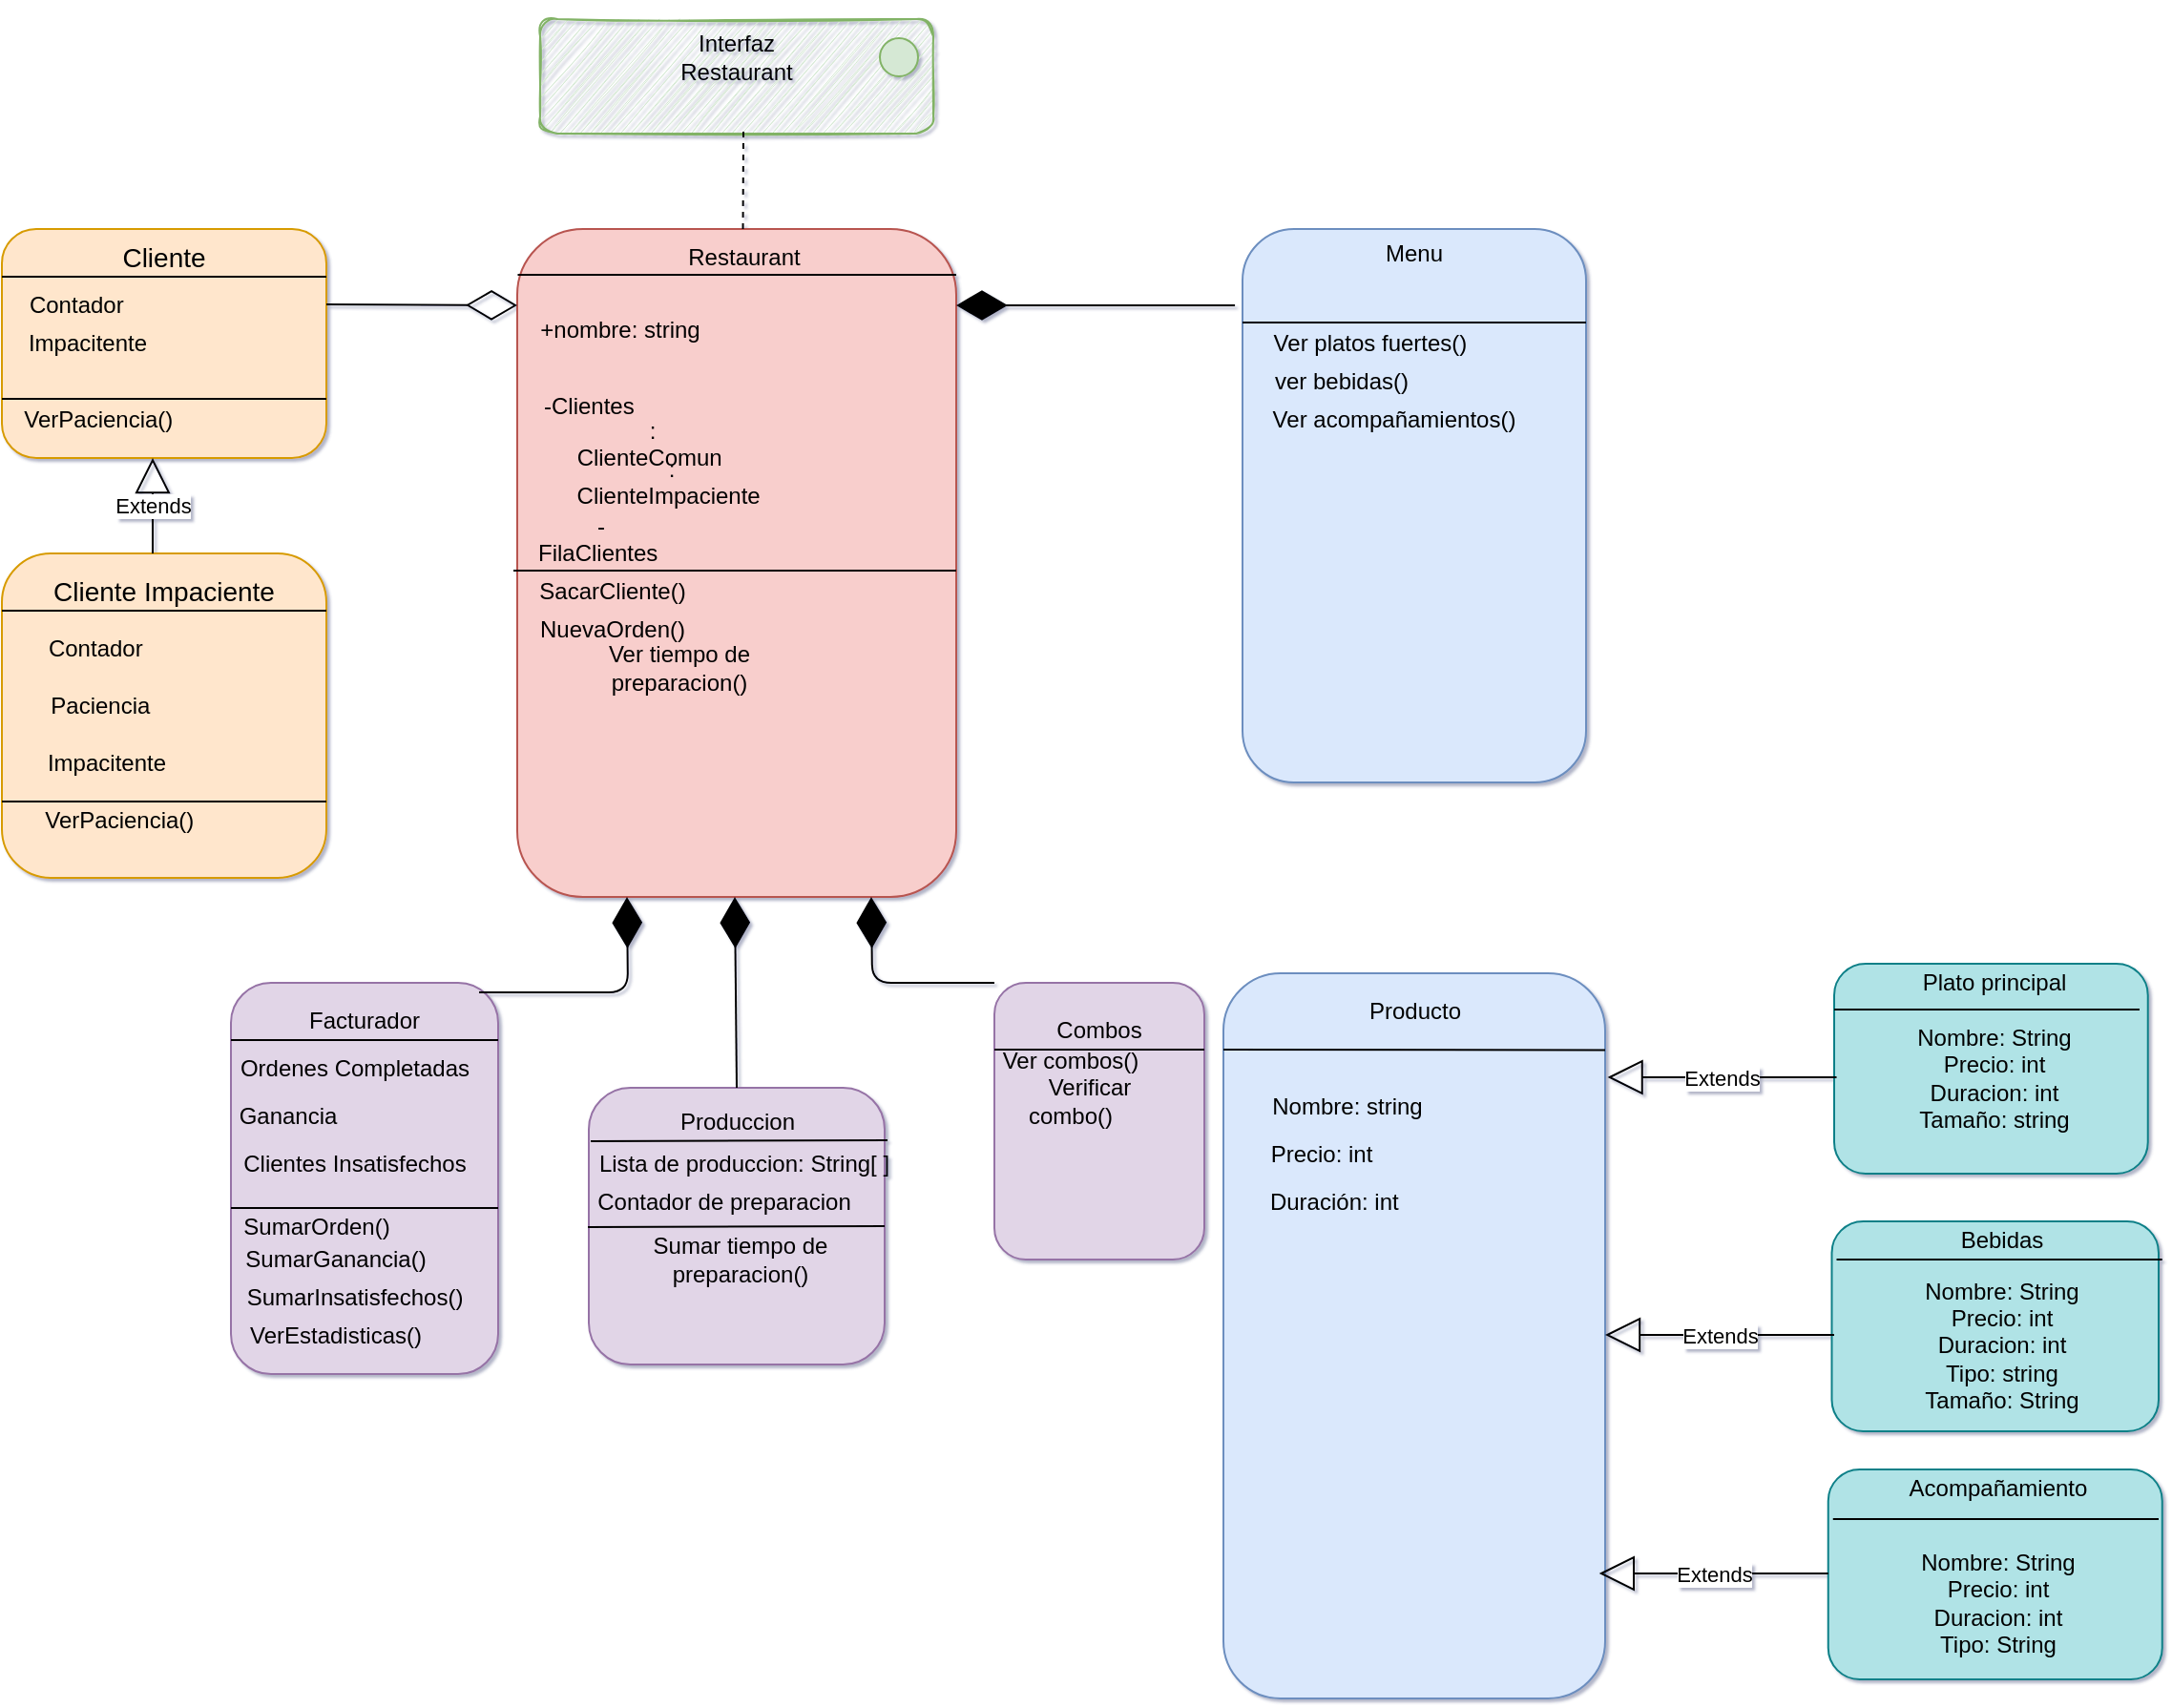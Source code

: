 <mxfile version="14.5.1" type="github">
  <diagram id="8CQ5NkyPpufLnfAl6tkL" name="Page-1">
    <mxGraphModel dx="1038" dy="548" grid="1" gridSize="10" guides="1" tooltips="1" connect="1" arrows="1" fold="1" page="1" pageScale="1" pageWidth="827" pageHeight="1169" math="0" shadow="1">
      <root>
        <mxCell id="0" />
        <mxCell id="1" parent="0" />
        <mxCell id="HbdQT-bSzfhb7BFYn1vM-2" value="" style="rounded=1;whiteSpace=wrap;html=1;fillColor=#b0e3e6;strokeColor=#0e8088;" parent="1" vertex="1">
          <mxGeometry x="1006.88" y="810" width="175" height="110" as="geometry" />
        </mxCell>
        <mxCell id="HbdQT-bSzfhb7BFYn1vM-1" value="" style="rounded=1;whiteSpace=wrap;html=1;fillColor=#b0e3e6;strokeColor=#0e8088;" parent="1" vertex="1">
          <mxGeometry x="1008.75" y="680" width="171.25" height="110" as="geometry" />
        </mxCell>
        <mxCell id="v9Ysa_6BB2aPhNIkPJDP-1" value="" style="rounded=1;whiteSpace=wrap;html=1;fillColor=#dae8fc;strokeColor=#6c8ebf;" parent="1" vertex="1">
          <mxGeometry x="690" y="550" width="200" height="380" as="geometry" />
        </mxCell>
        <mxCell id="lI8gRyEv4raRa2HbhwbV-1" value="" style="rounded=1;whiteSpace=wrap;html=1;fillColor=#d5e8d4;strokeColor=#82b366;glass=0;shadow=0;sketch=1;" parent="1" vertex="1">
          <mxGeometry x="332" y="50" width="206" height="60" as="geometry" />
        </mxCell>
        <mxCell id="lI8gRyEv4raRa2HbhwbV-2" value="Interfaz Restaurant" style="text;html=1;strokeColor=none;fillColor=none;align=center;verticalAlign=middle;whiteSpace=wrap;rounded=0;" parent="1" vertex="1">
          <mxGeometry x="383" y="40" width="104" height="60" as="geometry" />
        </mxCell>
        <mxCell id="lI8gRyEv4raRa2HbhwbV-4" value="" style="ellipse;whiteSpace=wrap;html=1;aspect=fixed;fillColor=#d5e8d4;strokeColor=#82b366;" parent="1" vertex="1">
          <mxGeometry x="510" y="60" width="20" height="20" as="geometry" />
        </mxCell>
        <mxCell id="lI8gRyEv4raRa2HbhwbV-5" value="" style="rounded=1;whiteSpace=wrap;html=1;fillColor=#f8cecc;strokeColor=#b85450;" parent="1" vertex="1">
          <mxGeometry x="320" y="160" width="230" height="350" as="geometry" />
        </mxCell>
        <mxCell id="lI8gRyEv4raRa2HbhwbV-6" value="" style="rounded=1;whiteSpace=wrap;html=1;fillColor=#ffe6cc;strokeColor=#d79b00;" parent="1" vertex="1">
          <mxGeometry x="50" y="160" width="170" height="120" as="geometry" />
        </mxCell>
        <mxCell id="lI8gRyEv4raRa2HbhwbV-7" value="" style="rounded=1;whiteSpace=wrap;html=1;fillColor=#dae8fc;strokeColor=#6c8ebf;" parent="1" vertex="1">
          <mxGeometry x="700" y="160" width="180" height="290" as="geometry" />
        </mxCell>
        <mxCell id="lI8gRyEv4raRa2HbhwbV-14" value="Menu" style="text;html=1;strokeColor=none;fillColor=none;align=center;verticalAlign=middle;whiteSpace=wrap;rounded=0;" parent="1" vertex="1">
          <mxGeometry x="765" y="160" width="50" height="25" as="geometry" />
        </mxCell>
        <mxCell id="BFutzFfHkOfu6mVOEawG-1" value="" style="rounded=1;whiteSpace=wrap;html=1;fillColor=#ffe6cc;strokeColor=#d79b00;" parent="1" vertex="1">
          <mxGeometry x="50" y="330" width="170" height="170" as="geometry" />
        </mxCell>
        <mxCell id="lI8gRyEv4raRa2HbhwbV-12" value="" style="rounded=1;whiteSpace=wrap;html=1;fillColor=#e1d5e7;strokeColor=#9673a6;" parent="1" vertex="1">
          <mxGeometry x="570" y="555" width="110" height="145" as="geometry" />
        </mxCell>
        <mxCell id="lI8gRyEv4raRa2HbhwbV-13" value="Restaurant" style="text;html=1;strokeColor=none;fillColor=none;align=center;verticalAlign=middle;whiteSpace=wrap;rounded=0;" parent="1" vertex="1">
          <mxGeometry x="403.5" y="150" width="70" height="50" as="geometry" />
        </mxCell>
        <mxCell id="BFutzFfHkOfu6mVOEawG-14" style="edgeStyle=orthogonalEdgeStyle;rounded=0;orthogonalLoop=1;jettySize=auto;html=1;exitX=0.5;exitY=1;exitDx=0;exitDy=0;" parent="1" source="BFutzFfHkOfu6mVOEawG-1" target="BFutzFfHkOfu6mVOEawG-1" edge="1">
          <mxGeometry relative="1" as="geometry" />
        </mxCell>
        <mxCell id="lI8gRyEv4raRa2HbhwbV-22" value="Acompañamiento" style="text;html=1;strokeColor=none;fillColor=none;align=center;verticalAlign=middle;whiteSpace=wrap;rounded=0;" parent="1" vertex="1">
          <mxGeometry x="1045.63" y="810" width="100" height="20" as="geometry" />
        </mxCell>
        <mxCell id="lI8gRyEv4raRa2HbhwbV-28" value="Combos" style="text;html=1;strokeColor=none;fillColor=none;align=center;verticalAlign=middle;whiteSpace=wrap;rounded=0;" parent="1" vertex="1">
          <mxGeometry x="585" y="565" width="80" height="30" as="geometry" />
        </mxCell>
        <mxCell id="QCF9Kpoc1GbFZqJGnZMf-1" value="+nombre: string&amp;nbsp; &amp;nbsp; &amp;nbsp; &amp;nbsp; &amp;nbsp; &amp;nbsp; &amp;nbsp; &amp;nbsp; &amp;nbsp;&amp;nbsp;" style="text;html=1;strokeColor=none;fillColor=none;align=center;verticalAlign=middle;whiteSpace=wrap;rounded=0;" parent="1" vertex="1">
          <mxGeometry x="330" y="210" width="98" height="20" as="geometry" />
        </mxCell>
        <mxCell id="lI8gRyEv4raRa2HbhwbV-32" style="edgeStyle=orthogonalEdgeStyle;rounded=0;orthogonalLoop=1;jettySize=auto;html=1;entryX=0.25;entryY=1;entryDx=0;entryDy=0;" parent="1" target="lI8gRyEv4raRa2HbhwbV-5" edge="1">
          <mxGeometry relative="1" as="geometry">
            <Array as="points">
              <mxPoint x="378" y="590" />
            </Array>
          </mxGeometry>
        </mxCell>
        <mxCell id="QCF9Kpoc1GbFZqJGnZMf-2" value=": ClienteComun&amp;nbsp; &amp;nbsp; &amp;nbsp; &amp;nbsp; &amp;nbsp; &amp;nbsp; &amp;nbsp;&amp;nbsp;" style="text;html=1;strokeColor=none;fillColor=none;align=center;verticalAlign=middle;whiteSpace=wrap;rounded=0;" parent="1" vertex="1">
          <mxGeometry x="347" y="270" width="88" height="20" as="geometry" />
        </mxCell>
        <mxCell id="lI8gRyEv4raRa2HbhwbV-31" value="" style="rounded=1;whiteSpace=wrap;html=1;fillColor=#e1d5e7;strokeColor=#9673a6;" parent="1" vertex="1">
          <mxGeometry x="170" y="555" width="140" height="205" as="geometry" />
        </mxCell>
        <mxCell id="QCF9Kpoc1GbFZqJGnZMf-4" value=": ClienteImpaciente&amp;nbsp; &amp;nbsp; &amp;nbsp; &amp;nbsp; &amp;nbsp; &amp;nbsp; &amp;nbsp;&amp;nbsp;" style="text;html=1;strokeColor=none;fillColor=none;align=center;verticalAlign=middle;whiteSpace=wrap;rounded=0;" parent="1" vertex="1">
          <mxGeometry x="347" y="290" width="108" height="20" as="geometry" />
        </mxCell>
        <mxCell id="lI8gRyEv4raRa2HbhwbV-33" value="Facturador" style="text;html=1;strokeColor=none;fillColor=none;align=center;verticalAlign=middle;whiteSpace=wrap;rounded=0;" parent="1" vertex="1">
          <mxGeometry x="210" y="565" width="60" height="20" as="geometry" />
        </mxCell>
        <mxCell id="QCF9Kpoc1GbFZqJGnZMf-5" value="-FilaClientes&amp;nbsp; &amp;nbsp; &amp;nbsp; &amp;nbsp; &amp;nbsp; &amp;nbsp; &amp;nbsp; &amp;nbsp; &amp;nbsp;" style="text;html=1;strokeColor=none;fillColor=none;align=center;verticalAlign=middle;whiteSpace=wrap;rounded=0;" parent="1" vertex="1">
          <mxGeometry x="330" y="320" width="68" height="20" as="geometry" />
        </mxCell>
        <mxCell id="QCF9Kpoc1GbFZqJGnZMf-6" value="-Clientes&amp;nbsp; &amp;nbsp; &amp;nbsp; &amp;nbsp; &amp;nbsp; &amp;nbsp; &amp;nbsp; &amp;nbsp; &amp;nbsp; &amp;nbsp; &amp;nbsp;&amp;nbsp;" style="text;html=1;strokeColor=none;fillColor=none;align=center;verticalAlign=middle;whiteSpace=wrap;rounded=0;" parent="1" vertex="1">
          <mxGeometry x="332" y="250" width="68" height="20" as="geometry" />
        </mxCell>
        <mxCell id="lI8gRyEv4raRa2HbhwbV-35" value="&lt;div&gt;Nombre: String&lt;/div&gt;&lt;div&gt;Precio: int&lt;/div&gt;&lt;div&gt;Duracion: int&lt;/div&gt;&lt;div&gt;Tipo: String&lt;br&gt;&lt;/div&gt;" style="text;html=1;strokeColor=none;fillColor=none;align=center;verticalAlign=middle;whiteSpace=wrap;rounded=0;" parent="1" vertex="1">
          <mxGeometry x="1050.63" y="840" width="90" height="80" as="geometry" />
        </mxCell>
        <mxCell id="WkhMXPBb0I8seHbub5MP-1" value="" style="rounded=1;whiteSpace=wrap;html=1;fillColor=#e1d5e7;strokeColor=#9673a6;" parent="1" vertex="1">
          <mxGeometry x="357.5" y="610" width="155" height="145" as="geometry" />
        </mxCell>
        <mxCell id="v9Ysa_6BB2aPhNIkPJDP-4" value="Producto" style="text;html=1;strokeColor=none;fillColor=none;align=center;verticalAlign=middle;whiteSpace=wrap;rounded=0;" parent="1" vertex="1">
          <mxGeometry x="733.5" y="560" width="113" height="20" as="geometry" />
        </mxCell>
        <mxCell id="v9Ysa_6BB2aPhNIkPJDP-13" value="Ver platos fuertes()" style="text;html=1;strokeColor=none;fillColor=none;align=center;verticalAlign=middle;whiteSpace=wrap;rounded=0;shadow=0;glass=0;sketch=1;" parent="1" vertex="1">
          <mxGeometry x="711.5" y="210" width="110" height="20" as="geometry" />
        </mxCell>
        <mxCell id="29XVhmfyY2AZzdzBQijj-1" value="&lt;font style=&quot;font-size: 14px&quot;&gt;Cliente Impaciente&lt;/font&gt;" style="text;html=1;strokeColor=none;fillColor=none;align=center;verticalAlign=middle;whiteSpace=wrap;rounded=0;" parent="1" vertex="1">
          <mxGeometry x="70" y="340" width="130" height="20" as="geometry" />
        </mxCell>
        <mxCell id="v9Ysa_6BB2aPhNIkPJDP-14" value="ver bebidas()" style="text;html=1;strokeColor=none;fillColor=none;align=center;verticalAlign=middle;whiteSpace=wrap;rounded=0;shadow=0;glass=0;sketch=1;" parent="1" vertex="1">
          <mxGeometry x="711.5" y="230" width="80" height="20" as="geometry" />
        </mxCell>
        <mxCell id="29XVhmfyY2AZzdzBQijj-3" value="Contador&amp;nbsp; &amp;nbsp; &amp;nbsp; &amp;nbsp;&amp;nbsp;" style="text;html=1;strokeColor=none;fillColor=none;align=center;verticalAlign=middle;whiteSpace=wrap;rounded=0;" parent="1" vertex="1">
          <mxGeometry x="70" y="370" width="85" height="20" as="geometry" />
        </mxCell>
        <mxCell id="v9Ysa_6BB2aPhNIkPJDP-15" value="Ver acompañamientos()" style="text;html=1;strokeColor=none;fillColor=none;align=center;verticalAlign=middle;whiteSpace=wrap;rounded=0;shadow=0;glass=0;sketch=1;" parent="1" vertex="1">
          <mxGeometry x="711.5" y="250" width="135" height="20" as="geometry" />
        </mxCell>
        <mxCell id="29XVhmfyY2AZzdzBQijj-4" value="&amp;nbsp;Paciencia" style="text;html=1;strokeColor=none;fillColor=none;align=center;verticalAlign=middle;whiteSpace=wrap;rounded=0;" parent="1" vertex="1">
          <mxGeometry x="70" y="400" width="60" height="20" as="geometry" />
        </mxCell>
        <mxCell id="29XVhmfyY2AZzdzBQijj-6" value="Contador&amp;nbsp; &amp;nbsp; &amp;nbsp; &amp;nbsp;&amp;nbsp;" style="text;html=1;strokeColor=none;fillColor=none;align=center;verticalAlign=middle;whiteSpace=wrap;rounded=0;" parent="1" vertex="1">
          <mxGeometry x="60" y="190" width="85" height="20" as="geometry" />
        </mxCell>
        <mxCell id="29XVhmfyY2AZzdzBQijj-7" value="&lt;font style=&quot;font-size: 14px&quot;&gt;Cliente&lt;/font&gt;" style="text;html=1;strokeColor=none;fillColor=none;align=center;verticalAlign=middle;whiteSpace=wrap;rounded=0;" parent="1" vertex="1">
          <mxGeometry x="115" y="165" width="40" height="20" as="geometry" />
        </mxCell>
        <mxCell id="29XVhmfyY2AZzdzBQijj-8" style="edgeStyle=orthogonalEdgeStyle;rounded=0;orthogonalLoop=1;jettySize=auto;html=1;exitX=0.5;exitY=1;exitDx=0;exitDy=0;" parent="1" source="29XVhmfyY2AZzdzBQijj-4" target="29XVhmfyY2AZzdzBQijj-4" edge="1">
          <mxGeometry relative="1" as="geometry" />
        </mxCell>
        <mxCell id="29XVhmfyY2AZzdzBQijj-17" value="Ordenes Completadas" style="text;html=1;strokeColor=none;fillColor=none;align=center;verticalAlign=middle;whiteSpace=wrap;rounded=0;" parent="1" vertex="1">
          <mxGeometry x="160" y="590" width="150" height="20" as="geometry" />
        </mxCell>
        <mxCell id="v9Ysa_6BB2aPhNIkPJDP-17" value="&lt;div&gt;Ver combos()&lt;/div&gt;&lt;div&gt;&amp;nbsp;&amp;nbsp;&amp;nbsp;&amp;nbsp;&amp;nbsp; Verificar combo()&lt;br&gt;&lt;/div&gt;" style="text;html=1;strokeColor=none;fillColor=none;align=center;verticalAlign=middle;whiteSpace=wrap;rounded=0;shadow=0;glass=0;sketch=1;" parent="1" vertex="1">
          <mxGeometry x="555" y="600" width="110" height="20" as="geometry" />
        </mxCell>
        <mxCell id="29XVhmfyY2AZzdzBQijj-18" value="Ganancia" style="text;html=1;strokeColor=none;fillColor=none;align=center;verticalAlign=middle;whiteSpace=wrap;rounded=0;" parent="1" vertex="1">
          <mxGeometry x="170" y="615" width="60" height="20" as="geometry" />
        </mxCell>
        <mxCell id="29XVhmfyY2AZzdzBQijj-19" value="Clientes Insatisfechos" style="text;html=1;strokeColor=none;fillColor=none;align=center;verticalAlign=middle;whiteSpace=wrap;rounded=0;" parent="1" vertex="1">
          <mxGeometry x="170" y="640" width="130" height="20" as="geometry" />
        </mxCell>
        <mxCell id="v9Ysa_6BB2aPhNIkPJDP-25" value="Produccion" style="text;html=1;strokeColor=none;fillColor=none;align=center;verticalAlign=middle;whiteSpace=wrap;rounded=0;shadow=0;glass=0;sketch=1;" parent="1" vertex="1">
          <mxGeometry x="402.5" y="617.5" width="65" height="20" as="geometry" />
        </mxCell>
        <mxCell id="v9Ysa_6BB2aPhNIkPJDP-26" value="Lista de produccion: String[ ]" style="text;html=1;strokeColor=none;fillColor=none;align=center;verticalAlign=middle;whiteSpace=wrap;rounded=0;shadow=0;glass=0;sketch=1;" parent="1" vertex="1">
          <mxGeometry x="357.5" y="645" width="162" height="10" as="geometry" />
        </mxCell>
        <mxCell id="v9Ysa_6BB2aPhNIkPJDP-27" value="Contador de preparacion" style="text;html=1;strokeColor=none;fillColor=none;align=center;verticalAlign=middle;whiteSpace=wrap;rounded=0;shadow=0;glass=0;sketch=1;" parent="1" vertex="1">
          <mxGeometry x="357.5" y="660" width="141.25" height="20" as="geometry" />
        </mxCell>
        <mxCell id="v9Ysa_6BB2aPhNIkPJDP-28" value="Sumar tiempo de preparacion()" style="text;html=1;strokeColor=none;fillColor=none;align=center;verticalAlign=middle;whiteSpace=wrap;rounded=0;shadow=0;glass=0;sketch=1;" parent="1" vertex="1">
          <mxGeometry x="357.5" y="690" width="157.5" height="20" as="geometry" />
        </mxCell>
        <mxCell id="v9Ysa_6BB2aPhNIkPJDP-30" value="" style="endArrow=none;html=1;entryX=1;entryY=0.5;entryDx=0;entryDy=0;" parent="1" target="WkhMXPBb0I8seHbub5MP-1" edge="1">
          <mxGeometry width="50" height="50" relative="1" as="geometry">
            <mxPoint x="357" y="683" as="sourcePoint" />
            <mxPoint x="414" y="645" as="targetPoint" />
          </mxGeometry>
        </mxCell>
        <mxCell id="_4a_b2VSPnzFSU9cg4HA-1" value="VerPaciencia()&amp;nbsp; &amp;nbsp; &amp;nbsp;" style="text;html=1;strokeColor=none;fillColor=none;align=center;verticalAlign=middle;whiteSpace=wrap;rounded=0;" parent="1" vertex="1">
          <mxGeometry x="70" y="460" width="100" height="20" as="geometry" />
        </mxCell>
        <mxCell id="_4a_b2VSPnzFSU9cg4HA-2" value="Impacitente" style="text;html=1;strokeColor=none;fillColor=none;align=center;verticalAlign=middle;whiteSpace=wrap;rounded=0;" parent="1" vertex="1">
          <mxGeometry x="60" y="210" width="70" height="20" as="geometry" />
        </mxCell>
        <mxCell id="_4a_b2VSPnzFSU9cg4HA-3" value="Impacitente" style="text;html=1;strokeColor=none;fillColor=none;align=center;verticalAlign=middle;whiteSpace=wrap;rounded=0;" parent="1" vertex="1">
          <mxGeometry x="70" y="430" width="70" height="20" as="geometry" />
        </mxCell>
        <mxCell id="v9Ysa_6BB2aPhNIkPJDP-35" value="" style="endArrow=none;dashed=1;html=1;" parent="1" edge="1">
          <mxGeometry width="50" height="50" relative="1" as="geometry">
            <mxPoint x="438.26" y="160" as="sourcePoint" />
            <mxPoint x="438.51" y="107.5" as="targetPoint" />
          </mxGeometry>
        </mxCell>
        <mxCell id="_4a_b2VSPnzFSU9cg4HA-4" value="VerPaciencia()&amp;nbsp; &amp;nbsp; &amp;nbsp;" style="text;html=1;strokeColor=none;fillColor=none;align=center;verticalAlign=middle;whiteSpace=wrap;rounded=0;" parent="1" vertex="1">
          <mxGeometry x="60" y="250" width="97.5" height="20" as="geometry" />
        </mxCell>
        <mxCell id="v9Ysa_6BB2aPhNIkPJDP-36" value="" style="endArrow=none;html=1;" parent="1" edge="1">
          <mxGeometry width="50" height="50" relative="1" as="geometry">
            <mxPoint x="318" y="339" as="sourcePoint" />
            <mxPoint x="550" y="339" as="targetPoint" />
          </mxGeometry>
        </mxCell>
        <mxCell id="LPCqOdcyGBAL5m4h_I9v-1" value="SumarOrden()" style="text;html=1;strokeColor=none;fillColor=none;align=center;verticalAlign=middle;whiteSpace=wrap;rounded=0;" parent="1" vertex="1">
          <mxGeometry x="180" y="672.5" width="70" height="20" as="geometry" />
        </mxCell>
        <mxCell id="v9Ysa_6BB2aPhNIkPJDP-37" value="SacarCliente()" style="text;html=1;strokeColor=none;fillColor=none;align=center;verticalAlign=middle;whiteSpace=wrap;rounded=0;shadow=0;glass=0;sketch=1;" parent="1" vertex="1">
          <mxGeometry x="330" y="340" width="80" height="20" as="geometry" />
        </mxCell>
        <mxCell id="LPCqOdcyGBAL5m4h_I9v-2" value="SumarGanancia()" style="text;html=1;strokeColor=none;fillColor=none;align=center;verticalAlign=middle;whiteSpace=wrap;rounded=0;" parent="1" vertex="1">
          <mxGeometry x="180" y="690" width="90" height="20" as="geometry" />
        </mxCell>
        <mxCell id="v9Ysa_6BB2aPhNIkPJDP-38" value="NuevaOrden()" style="text;html=1;strokeColor=none;fillColor=none;align=center;verticalAlign=middle;whiteSpace=wrap;rounded=0;shadow=0;glass=0;sketch=1;" parent="1" vertex="1">
          <mxGeometry x="330" y="360" width="80" height="20" as="geometry" />
        </mxCell>
        <mxCell id="LPCqOdcyGBAL5m4h_I9v-3" value="SumarInsatisfechos()" style="text;html=1;strokeColor=none;fillColor=none;align=center;verticalAlign=middle;whiteSpace=wrap;rounded=0;" parent="1" vertex="1">
          <mxGeometry x="180" y="710" width="110" height="20" as="geometry" />
        </mxCell>
        <mxCell id="v9Ysa_6BB2aPhNIkPJDP-39" value="Ver tiempo de preparacion()" style="text;html=1;strokeColor=none;fillColor=none;align=center;verticalAlign=middle;whiteSpace=wrap;rounded=0;shadow=0;glass=0;sketch=1;" parent="1" vertex="1">
          <mxGeometry x="330" y="380" width="150" height="20" as="geometry" />
        </mxCell>
        <mxCell id="LPCqOdcyGBAL5m4h_I9v-4" value="VerEstadisticas()" style="text;html=1;strokeColor=none;fillColor=none;align=center;verticalAlign=middle;whiteSpace=wrap;rounded=0;" parent="1" vertex="1">
          <mxGeometry x="180" y="730" width="90" height="20" as="geometry" />
        </mxCell>
        <mxCell id="LPCqOdcyGBAL5m4h_I9v-5" value="" style="endArrow=none;html=1;" parent="1" edge="1">
          <mxGeometry width="50" height="50" relative="1" as="geometry">
            <mxPoint x="170" y="673" as="sourcePoint" />
            <mxPoint x="310" y="673" as="targetPoint" />
          </mxGeometry>
        </mxCell>
        <mxCell id="LPCqOdcyGBAL5m4h_I9v-7" value="" style="endArrow=none;html=1;" parent="1" edge="1">
          <mxGeometry width="50" height="50" relative="1" as="geometry">
            <mxPoint x="50" y="460" as="sourcePoint" />
            <mxPoint x="220" y="460" as="targetPoint" />
          </mxGeometry>
        </mxCell>
        <mxCell id="LPCqOdcyGBAL5m4h_I9v-8" value="" style="endArrow=none;html=1;" parent="1" edge="1">
          <mxGeometry width="50" height="50" relative="1" as="geometry">
            <mxPoint x="50" y="249" as="sourcePoint" />
            <mxPoint x="220" y="249" as="targetPoint" />
          </mxGeometry>
        </mxCell>
        <mxCell id="8mxViTeDsdAPW4B0whFf-1" value="" style="endArrow=none;html=1;" parent="1" edge="1">
          <mxGeometry width="50" height="50" relative="1" as="geometry">
            <mxPoint x="50" y="360" as="sourcePoint" />
            <mxPoint x="220" y="360" as="targetPoint" />
          </mxGeometry>
        </mxCell>
        <mxCell id="v9Ysa_6BB2aPhNIkPJDP-40" value="" style="endArrow=none;html=1;" parent="1" edge="1">
          <mxGeometry width="50" height="50" relative="1" as="geometry">
            <mxPoint x="700" y="209" as="sourcePoint" />
            <mxPoint x="880" y="209" as="targetPoint" />
          </mxGeometry>
        </mxCell>
        <mxCell id="8mxViTeDsdAPW4B0whFf-2" value="" style="endArrow=none;html=1;" parent="1" edge="1">
          <mxGeometry width="50" height="50" relative="1" as="geometry">
            <mxPoint x="50" y="185" as="sourcePoint" />
            <mxPoint x="220" y="185" as="targetPoint" />
          </mxGeometry>
        </mxCell>
        <mxCell id="v9Ysa_6BB2aPhNIkPJDP-41" value="" style="endArrow=none;html=1;" parent="1" edge="1">
          <mxGeometry width="50" height="50" relative="1" as="geometry">
            <mxPoint x="570" y="590" as="sourcePoint" />
            <mxPoint x="680" y="590" as="targetPoint" />
          </mxGeometry>
        </mxCell>
        <mxCell id="8mxViTeDsdAPW4B0whFf-3" value="" style="endArrow=none;html=1;" parent="1" edge="1">
          <mxGeometry width="50" height="50" relative="1" as="geometry">
            <mxPoint x="170" y="585" as="sourcePoint" />
            <mxPoint x="310" y="585" as="targetPoint" />
          </mxGeometry>
        </mxCell>
        <mxCell id="8mxViTeDsdAPW4B0whFf-4" value="" style="endArrow=none;html=1;entryX=1;entryY=0.5;entryDx=0;entryDy=0;" parent="1" edge="1">
          <mxGeometry width="50" height="50" relative="1" as="geometry">
            <mxPoint x="358.5" y="638" as="sourcePoint" />
            <mxPoint x="514" y="637.5" as="targetPoint" />
          </mxGeometry>
        </mxCell>
        <mxCell id="8mxViTeDsdAPW4B0whFf-5" value="" style="endArrow=none;html=1;" parent="1" edge="1">
          <mxGeometry width="50" height="50" relative="1" as="geometry">
            <mxPoint x="320.25" y="184" as="sourcePoint" />
            <mxPoint x="550" y="184" as="targetPoint" />
          </mxGeometry>
        </mxCell>
        <mxCell id="8mxViTeDsdAPW4B0whFf-6" value="" style="endArrow=none;html=1;entryX=1;entryY=0.106;entryDx=0;entryDy=0;entryPerimeter=0;" parent="1" target="v9Ysa_6BB2aPhNIkPJDP-1" edge="1">
          <mxGeometry width="50" height="50" relative="1" as="geometry">
            <mxPoint x="690" y="590" as="sourcePoint" />
            <mxPoint x="860" y="590" as="targetPoint" />
          </mxGeometry>
        </mxCell>
        <mxCell id="HbdQT-bSzfhb7BFYn1vM-3" value="" style="rounded=1;whiteSpace=wrap;html=1;fillColor=#b0e3e6;strokeColor=#0e8088;" parent="1" vertex="1">
          <mxGeometry x="1010" y="545" width="164.38" height="110" as="geometry" />
        </mxCell>
        <mxCell id="lI8gRyEv4raRa2HbhwbV-34" value="&lt;div&gt;Nombre: String&lt;/div&gt;&lt;div&gt;Precio: int&lt;/div&gt;&lt;div&gt;Duracion: int&lt;/div&gt;&lt;div&gt;Tamaño: string&lt;br&gt;&lt;/div&gt;" style="text;html=1;strokeColor=none;fillColor=none;align=center;verticalAlign=middle;whiteSpace=wrap;rounded=0;" parent="1" vertex="1">
          <mxGeometry x="1049.38" y="565" width="90" height="80" as="geometry" />
        </mxCell>
        <mxCell id="lI8gRyEv4raRa2HbhwbV-24" style="edgeStyle=orthogonalEdgeStyle;rounded=0;orthogonalLoop=1;jettySize=auto;html=1;exitX=0.5;exitY=0;exitDx=0;exitDy=0;entryX=0.5;entryY=0;entryDx=0;entryDy=0;" parent="1" source="lI8gRyEv4raRa2HbhwbV-19" target="lI8gRyEv4raRa2HbhwbV-19" edge="1">
          <mxGeometry relative="1" as="geometry">
            <mxPoint x="1109.38" y="440" as="targetPoint" />
            <Array as="points" />
          </mxGeometry>
        </mxCell>
        <mxCell id="lI8gRyEv4raRa2HbhwbV-19" value="Plato principal" style="text;html=1;strokeColor=none;fillColor=none;align=center;verticalAlign=middle;whiteSpace=wrap;rounded=0;" parent="1" vertex="1">
          <mxGeometry x="1049.38" y="545" width="90" height="20" as="geometry" />
        </mxCell>
        <mxCell id="lI8gRyEv4raRa2HbhwbV-21" value="Bebidas" style="text;html=1;strokeColor=none;fillColor=none;align=center;verticalAlign=middle;whiteSpace=wrap;rounded=0;" parent="1" vertex="1">
          <mxGeometry x="1077.5" y="680" width="40" height="20" as="geometry" />
        </mxCell>
        <mxCell id="lI8gRyEv4raRa2HbhwbV-36" value="&lt;div&gt;Nombre: String&lt;/div&gt;&lt;div&gt;Precio: int&lt;/div&gt;&lt;div&gt;Duracion: int&lt;/div&gt;&lt;div&gt;Tipo: string&lt;/div&gt;&lt;div&gt;Tamaño: String&lt;br&gt;&lt;/div&gt;" style="text;html=1;strokeColor=none;fillColor=none;align=center;verticalAlign=middle;whiteSpace=wrap;rounded=0;" parent="1" vertex="1">
          <mxGeometry x="1052.5" y="710" width="90" height="70" as="geometry" />
        </mxCell>
        <mxCell id="HbdQT-bSzfhb7BFYn1vM-11" value="" style="endArrow=diamondThin;endFill=0;endSize=24;html=1;" parent="1" edge="1">
          <mxGeometry width="160" relative="1" as="geometry">
            <mxPoint x="220" y="199.5" as="sourcePoint" />
            <mxPoint x="320" y="200" as="targetPoint" />
          </mxGeometry>
        </mxCell>
        <mxCell id="HbdQT-bSzfhb7BFYn1vM-12" value="" style="endArrow=diamondThin;endFill=1;endSize=24;html=1;exitX=-0.022;exitY=0.138;exitDx=0;exitDy=0;exitPerimeter=0;" parent="1" source="lI8gRyEv4raRa2HbhwbV-7" edge="1">
          <mxGeometry width="160" relative="1" as="geometry">
            <mxPoint x="620" y="200" as="sourcePoint" />
            <mxPoint x="550" y="200" as="targetPoint" />
          </mxGeometry>
        </mxCell>
        <mxCell id="HbdQT-bSzfhb7BFYn1vM-22" value="Extends" style="endArrow=block;endSize=16;endFill=0;html=1;" parent="1" edge="1">
          <mxGeometry width="160" relative="1" as="geometry">
            <mxPoint x="129" y="330" as="sourcePoint" />
            <mxPoint x="129" y="280" as="targetPoint" />
          </mxGeometry>
        </mxCell>
        <mxCell id="gylUAuSwOXhg8rsLzIYJ-1" value="" style="line;strokeWidth=1;fillColor=none;align=left;verticalAlign=middle;spacingTop=-1;spacingLeft=3;spacingRight=3;rotatable=0;labelPosition=right;points=[];portConstraint=eastwest;" parent="1" vertex="1">
          <mxGeometry x="1010" y="565" width="160" height="8" as="geometry" />
        </mxCell>
        <mxCell id="gylUAuSwOXhg8rsLzIYJ-4" value="" style="line;strokeWidth=1;fillColor=none;align=left;verticalAlign=middle;spacingTop=-1;spacingLeft=3;spacingRight=3;rotatable=0;labelPosition=right;points=[];portConstraint=eastwest;" parent="1" vertex="1">
          <mxGeometry x="1011.26" y="696" width="170.62" height="8" as="geometry" />
        </mxCell>
        <mxCell id="gylUAuSwOXhg8rsLzIYJ-5" value="" style="line;strokeWidth=1;fillColor=none;align=left;verticalAlign=middle;spacingTop=-1;spacingLeft=3;spacingRight=3;rotatable=0;labelPosition=right;points=[];portConstraint=eastwest;" parent="1" vertex="1">
          <mxGeometry x="1009.38" y="832" width="170.62" height="8" as="geometry" />
        </mxCell>
        <mxCell id="gylUAuSwOXhg8rsLzIYJ-7" value="Nombre: string" style="text;html=1;strokeColor=none;fillColor=none;align=center;verticalAlign=middle;whiteSpace=wrap;rounded=0;" parent="1" vertex="1">
          <mxGeometry x="700" y="610" width="110" height="20" as="geometry" />
        </mxCell>
        <mxCell id="gylUAuSwOXhg8rsLzIYJ-8" value="Precio: int" style="text;html=1;strokeColor=none;fillColor=none;align=center;verticalAlign=middle;whiteSpace=wrap;rounded=0;" parent="1" vertex="1">
          <mxGeometry x="711.5" y="635" width="58.5" height="20" as="geometry" />
        </mxCell>
        <mxCell id="gylUAuSwOXhg8rsLzIYJ-9" value="Duración: int&amp;nbsp;&amp;nbsp;" style="text;html=1;strokeColor=none;fillColor=none;align=center;verticalAlign=middle;whiteSpace=wrap;rounded=0;" parent="1" vertex="1">
          <mxGeometry x="711.5" y="660" width="78.5" height="20" as="geometry" />
        </mxCell>
        <mxCell id="SFGcckdntjTpPqO98dPZ-1" value="" style="endArrow=diamondThin;endFill=1;endSize=24;html=1;exitX=0.5;exitY=0;exitDx=0;exitDy=0;" parent="1" source="WkhMXPBb0I8seHbub5MP-1" edge="1">
          <mxGeometry width="160" relative="1" as="geometry">
            <mxPoint x="434" y="600" as="sourcePoint" />
            <mxPoint x="434" y="510" as="targetPoint" />
          </mxGeometry>
        </mxCell>
        <mxCell id="SFGcckdntjTpPqO98dPZ-2" value="" style="endArrow=diamondThin;endFill=1;endSize=24;html=1;entryX=0.25;entryY=1;entryDx=0;entryDy=0;" parent="1" target="lI8gRyEv4raRa2HbhwbV-5" edge="1">
          <mxGeometry width="160" relative="1" as="geometry">
            <mxPoint x="300" y="560" as="sourcePoint" />
            <mxPoint x="390" y="540" as="targetPoint" />
            <Array as="points">
              <mxPoint x="378" y="560" />
            </Array>
          </mxGeometry>
        </mxCell>
        <mxCell id="SFGcckdntjTpPqO98dPZ-3" value="" style="endArrow=diamondThin;endFill=1;endSize=24;html=1;entryX=0.25;entryY=1;entryDx=0;entryDy=0;exitX=0;exitY=0;exitDx=0;exitDy=0;" parent="1" source="lI8gRyEv4raRa2HbhwbV-12" edge="1">
          <mxGeometry width="160" relative="1" as="geometry">
            <mxPoint x="428" y="560" as="sourcePoint" />
            <mxPoint x="505.5" y="510" as="targetPoint" />
            <Array as="points">
              <mxPoint x="506" y="555" />
            </Array>
          </mxGeometry>
        </mxCell>
        <mxCell id="ekj7fu_xuK0_9wKQC9MP-1" value="Extends" style="endArrow=block;endSize=16;endFill=0;html=1;" edge="1" parent="1">
          <mxGeometry width="160" relative="1" as="geometry">
            <mxPoint x="1011.26" y="604.5" as="sourcePoint" />
            <mxPoint x="891.26" y="604.5" as="targetPoint" />
          </mxGeometry>
        </mxCell>
        <mxCell id="ekj7fu_xuK0_9wKQC9MP-2" value="Extends" style="endArrow=block;endSize=16;endFill=0;html=1;" edge="1" parent="1">
          <mxGeometry width="160" relative="1" as="geometry">
            <mxPoint x="1010.0" y="739.5" as="sourcePoint" />
            <mxPoint x="890" y="739.5" as="targetPoint" />
          </mxGeometry>
        </mxCell>
        <mxCell id="ekj7fu_xuK0_9wKQC9MP-3" value="Extends" style="endArrow=block;endSize=16;endFill=0;html=1;" edge="1" parent="1">
          <mxGeometry width="160" relative="1" as="geometry">
            <mxPoint x="1006.88" y="864.5" as="sourcePoint" />
            <mxPoint x="886.88" y="864.5" as="targetPoint" />
          </mxGeometry>
        </mxCell>
      </root>
    </mxGraphModel>
  </diagram>
</mxfile>
